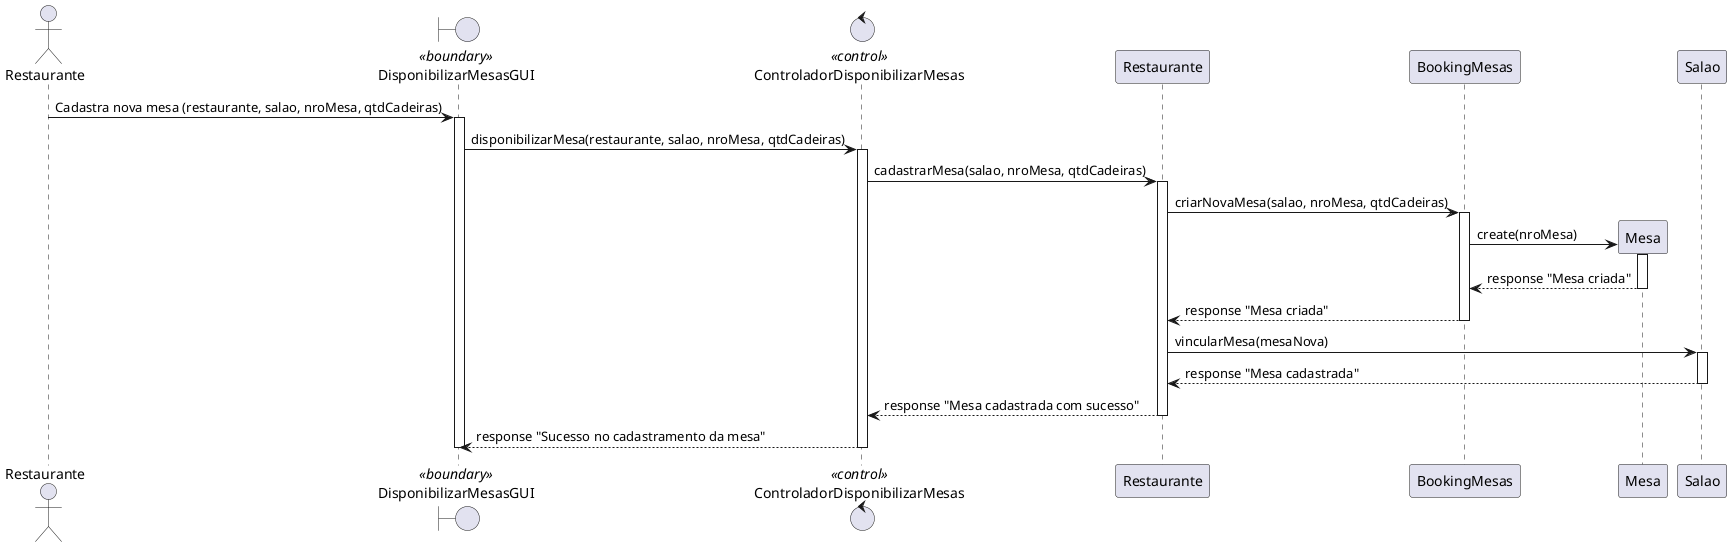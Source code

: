 @startuml

    actor Restaurante as ator_restaurante
    boundary DisponibilizarMesasGUI as fronteira <<boundary>>
    control ControladorDisponibilizarMesas as controller <<control>>
    participant Restaurante as class_restaurante
    participant BookingMesas as book 
    participant Mesa
    participant Salao
     

    ator_restaurante -> fronteira : Cadastra nova mesa (restaurante, salao, nroMesa, qtdCadeiras)
    activate fronteira
    fronteira -> controller :  disponibilizarMesa(restaurante, salao, nroMesa, qtdCadeiras)
    activate controller

    controller -> class_restaurante : cadastrarMesa(salao, nroMesa, qtdCadeiras)
    activate class_restaurante

    class_restaurante -> book : criarNovaMesa(salao, nroMesa, qtdCadeiras)
    activate book
    book -> Mesa **: create(nroMesa)
    activate Mesa
    Mesa --> book : response "Mesa criada"
    deactivate Mesa
    book --> class_restaurante : response "Mesa criada"
    deactivate book

    class_restaurante -> Salao : vincularMesa(mesaNova)
    activate Salao
    Salao --> class_restaurante : response "Mesa cadastrada"
    deactivate Salao

    class_restaurante --> controller : response "Mesa cadastrada com sucesso"
    deactivate class_restaurante

    controller --> fronteira : response "Sucesso no cadastramento da mesa"

    deactivate controller
    deactivate fronteira

@enduml
